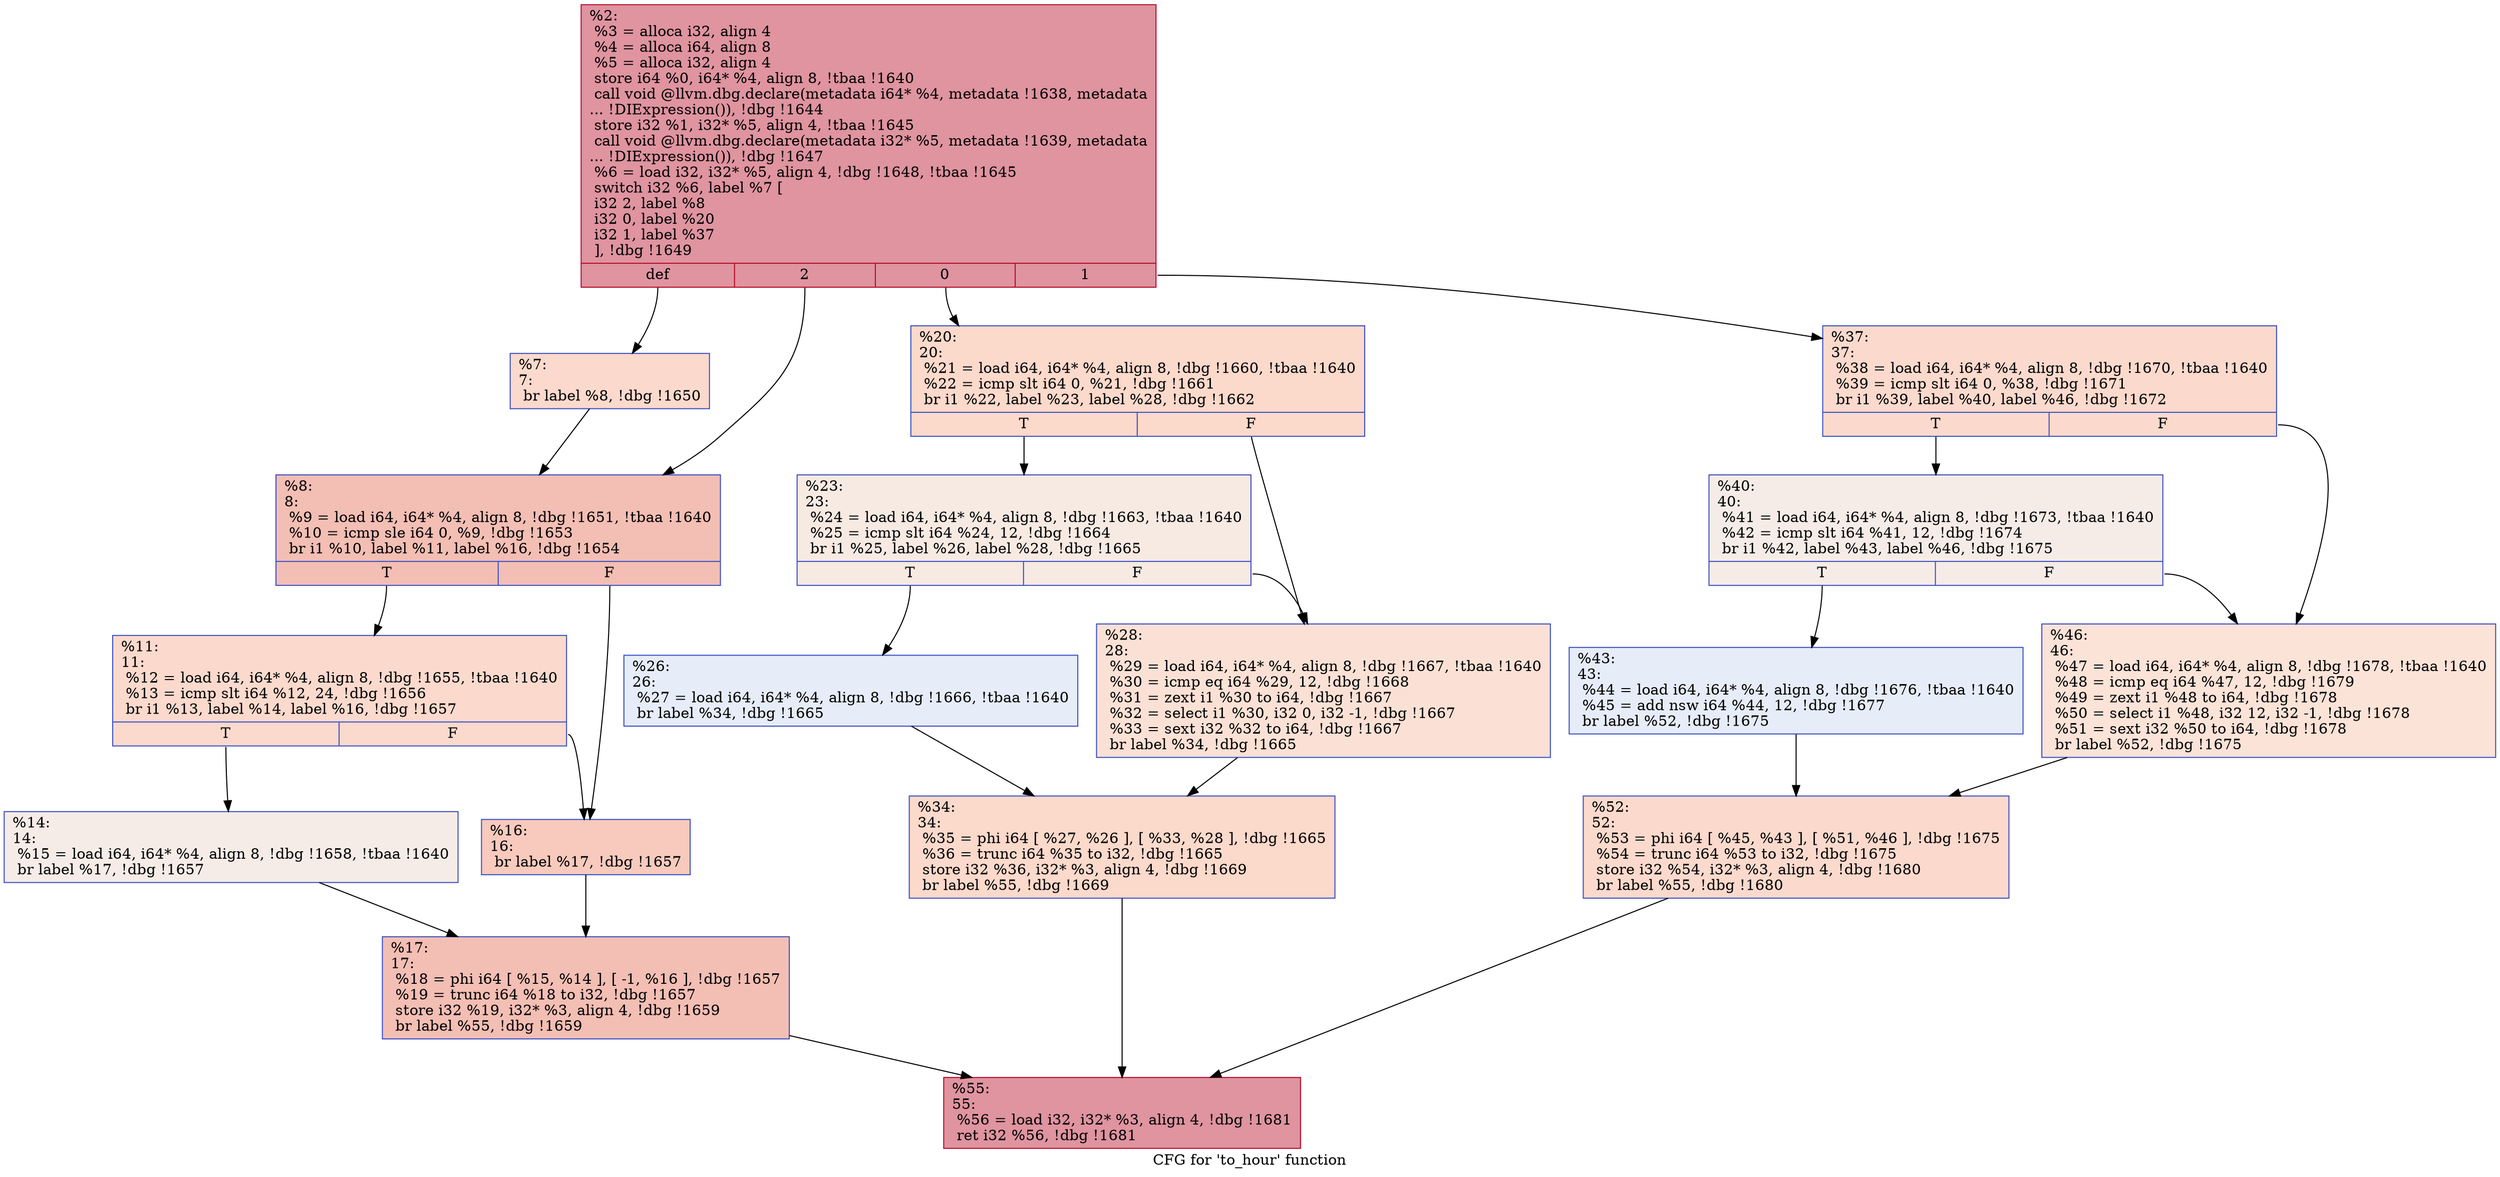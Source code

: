 digraph "CFG for 'to_hour' function" {
	label="CFG for 'to_hour' function";

	Node0x1705990 [shape=record,color="#b70d28ff", style=filled, fillcolor="#b70d2870",label="{%2:\l  %3 = alloca i32, align 4\l  %4 = alloca i64, align 8\l  %5 = alloca i32, align 4\l  store i64 %0, i64* %4, align 8, !tbaa !1640\l  call void @llvm.dbg.declare(metadata i64* %4, metadata !1638, metadata\l... !DIExpression()), !dbg !1644\l  store i32 %1, i32* %5, align 4, !tbaa !1645\l  call void @llvm.dbg.declare(metadata i32* %5, metadata !1639, metadata\l... !DIExpression()), !dbg !1647\l  %6 = load i32, i32* %5, align 4, !dbg !1648, !tbaa !1645\l  switch i32 %6, label %7 [\l    i32 2, label %8\l    i32 0, label %20\l    i32 1, label %37\l  ], !dbg !1649\l|{<s0>def|<s1>2|<s2>0|<s3>1}}"];
	Node0x1705990:s0 -> Node0x1767c60;
	Node0x1705990:s1 -> Node0x1767cb0;
	Node0x1705990:s2 -> Node0x1767e40;
	Node0x1705990:s3 -> Node0x1767fd0;
	Node0x1767c60 [shape=record,color="#3d50c3ff", style=filled, fillcolor="#f7ac8e70",label="{%7:\l7:                                                \l  br label %8, !dbg !1650\l}"];
	Node0x1767c60 -> Node0x1767cb0;
	Node0x1767cb0 [shape=record,color="#3d50c3ff", style=filled, fillcolor="#e36c5570",label="{%8:\l8:                                                \l  %9 = load i64, i64* %4, align 8, !dbg !1651, !tbaa !1640\l  %10 = icmp sle i64 0, %9, !dbg !1653\l  br i1 %10, label %11, label %16, !dbg !1654\l|{<s0>T|<s1>F}}"];
	Node0x1767cb0:s0 -> Node0x1767d00;
	Node0x1767cb0:s1 -> Node0x1767da0;
	Node0x1767d00 [shape=record,color="#3d50c3ff", style=filled, fillcolor="#f7ac8e70",label="{%11:\l11:                                               \l  %12 = load i64, i64* %4, align 8, !dbg !1655, !tbaa !1640\l  %13 = icmp slt i64 %12, 24, !dbg !1656\l  br i1 %13, label %14, label %16, !dbg !1657\l|{<s0>T|<s1>F}}"];
	Node0x1767d00:s0 -> Node0x1767d50;
	Node0x1767d00:s1 -> Node0x1767da0;
	Node0x1767d50 [shape=record,color="#3d50c3ff", style=filled, fillcolor="#ead5c970",label="{%14:\l14:                                               \l  %15 = load i64, i64* %4, align 8, !dbg !1658, !tbaa !1640\l  br label %17, !dbg !1657\l}"];
	Node0x1767d50 -> Node0x1767df0;
	Node0x1767da0 [shape=record,color="#3d50c3ff", style=filled, fillcolor="#ef886b70",label="{%16:\l16:                                               \l  br label %17, !dbg !1657\l}"];
	Node0x1767da0 -> Node0x1767df0;
	Node0x1767df0 [shape=record,color="#3d50c3ff", style=filled, fillcolor="#e36c5570",label="{%17:\l17:                                               \l  %18 = phi i64 [ %15, %14 ], [ -1, %16 ], !dbg !1657\l  %19 = trunc i64 %18 to i32, !dbg !1657\l  store i32 %19, i32* %3, align 4, !dbg !1659\l  br label %55, !dbg !1659\l}"];
	Node0x1767df0 -> Node0x1768160;
	Node0x1767e40 [shape=record,color="#3d50c3ff", style=filled, fillcolor="#f7a88970",label="{%20:\l20:                                               \l  %21 = load i64, i64* %4, align 8, !dbg !1660, !tbaa !1640\l  %22 = icmp slt i64 0, %21, !dbg !1661\l  br i1 %22, label %23, label %28, !dbg !1662\l|{<s0>T|<s1>F}}"];
	Node0x1767e40:s0 -> Node0x1767e90;
	Node0x1767e40:s1 -> Node0x1767f30;
	Node0x1767e90 [shape=record,color="#3d50c3ff", style=filled, fillcolor="#eed0c070",label="{%23:\l23:                                               \l  %24 = load i64, i64* %4, align 8, !dbg !1663, !tbaa !1640\l  %25 = icmp slt i64 %24, 12, !dbg !1664\l  br i1 %25, label %26, label %28, !dbg !1665\l|{<s0>T|<s1>F}}"];
	Node0x1767e90:s0 -> Node0x1767ee0;
	Node0x1767e90:s1 -> Node0x1767f30;
	Node0x1767ee0 [shape=record,color="#3d50c3ff", style=filled, fillcolor="#c7d7f070",label="{%26:\l26:                                               \l  %27 = load i64, i64* %4, align 8, !dbg !1666, !tbaa !1640\l  br label %34, !dbg !1665\l}"];
	Node0x1767ee0 -> Node0x1767f80;
	Node0x1767f30 [shape=record,color="#3d50c3ff", style=filled, fillcolor="#f7bca170",label="{%28:\l28:                                               \l  %29 = load i64, i64* %4, align 8, !dbg !1667, !tbaa !1640\l  %30 = icmp eq i64 %29, 12, !dbg !1668\l  %31 = zext i1 %30 to i64, !dbg !1667\l  %32 = select i1 %30, i32 0, i32 -1, !dbg !1667\l  %33 = sext i32 %32 to i64, !dbg !1667\l  br label %34, !dbg !1665\l}"];
	Node0x1767f30 -> Node0x1767f80;
	Node0x1767f80 [shape=record,color="#3d50c3ff", style=filled, fillcolor="#f7a88970",label="{%34:\l34:                                               \l  %35 = phi i64 [ %27, %26 ], [ %33, %28 ], !dbg !1665\l  %36 = trunc i64 %35 to i32, !dbg !1665\l  store i32 %36, i32* %3, align 4, !dbg !1669\l  br label %55, !dbg !1669\l}"];
	Node0x1767f80 -> Node0x1768160;
	Node0x1767fd0 [shape=record,color="#3d50c3ff", style=filled, fillcolor="#f7ac8e70",label="{%37:\l37:                                               \l  %38 = load i64, i64* %4, align 8, !dbg !1670, !tbaa !1640\l  %39 = icmp slt i64 0, %38, !dbg !1671\l  br i1 %39, label %40, label %46, !dbg !1672\l|{<s0>T|<s1>F}}"];
	Node0x1767fd0:s0 -> Node0x1768020;
	Node0x1767fd0:s1 -> Node0x17680c0;
	Node0x1768020 [shape=record,color="#3d50c3ff", style=filled, fillcolor="#ead5c970",label="{%40:\l40:                                               \l  %41 = load i64, i64* %4, align 8, !dbg !1673, !tbaa !1640\l  %42 = icmp slt i64 %41, 12, !dbg !1674\l  br i1 %42, label %43, label %46, !dbg !1675\l|{<s0>T|<s1>F}}"];
	Node0x1768020:s0 -> Node0x1768070;
	Node0x1768020:s1 -> Node0x17680c0;
	Node0x1768070 [shape=record,color="#3d50c3ff", style=filled, fillcolor="#c7d7f070",label="{%43:\l43:                                               \l  %44 = load i64, i64* %4, align 8, !dbg !1676, !tbaa !1640\l  %45 = add nsw i64 %44, 12, !dbg !1677\l  br label %52, !dbg !1675\l}"];
	Node0x1768070 -> Node0x1768110;
	Node0x17680c0 [shape=record,color="#3d50c3ff", style=filled, fillcolor="#f6bfa670",label="{%46:\l46:                                               \l  %47 = load i64, i64* %4, align 8, !dbg !1678, !tbaa !1640\l  %48 = icmp eq i64 %47, 12, !dbg !1679\l  %49 = zext i1 %48 to i64, !dbg !1678\l  %50 = select i1 %48, i32 12, i32 -1, !dbg !1678\l  %51 = sext i32 %50 to i64, !dbg !1678\l  br label %52, !dbg !1675\l}"];
	Node0x17680c0 -> Node0x1768110;
	Node0x1768110 [shape=record,color="#3d50c3ff", style=filled, fillcolor="#f7ac8e70",label="{%52:\l52:                                               \l  %53 = phi i64 [ %45, %43 ], [ %51, %46 ], !dbg !1675\l  %54 = trunc i64 %53 to i32, !dbg !1675\l  store i32 %54, i32* %3, align 4, !dbg !1680\l  br label %55, !dbg !1680\l}"];
	Node0x1768110 -> Node0x1768160;
	Node0x1768160 [shape=record,color="#b70d28ff", style=filled, fillcolor="#b70d2870",label="{%55:\l55:                                               \l  %56 = load i32, i32* %3, align 4, !dbg !1681\l  ret i32 %56, !dbg !1681\l}"];
}
